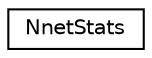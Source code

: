 digraph "Graphical Class Hierarchy"
{
  edge [fontname="Helvetica",fontsize="10",labelfontname="Helvetica",labelfontsize="10"];
  node [fontname="Helvetica",fontsize="10",shape=record];
  rankdir="LR";
  Node0 [label="NnetStats",height=0.2,width=0.4,color="black", fillcolor="white", style="filled",URL="$classkaldi_1_1nnet2_1_1NnetStats.html"];
}
